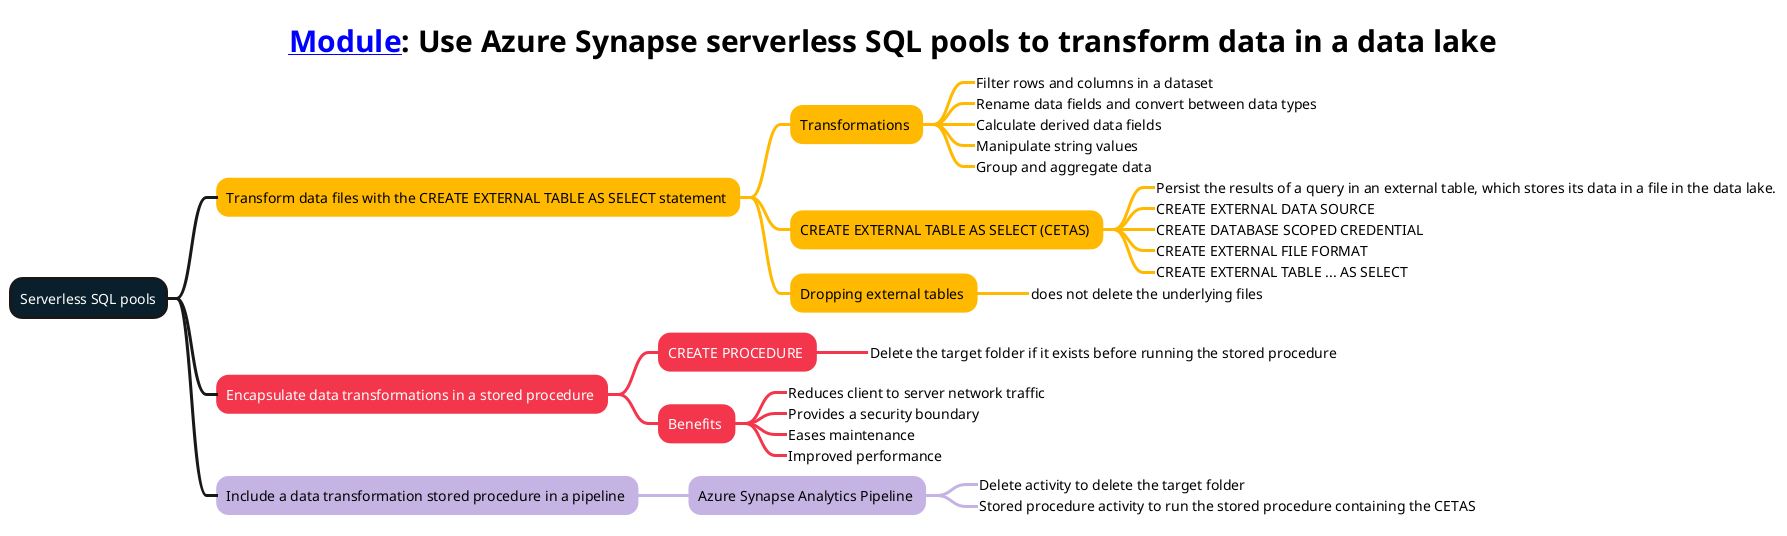 @startmindmap
<style>
title {
        FontSize 30
        FontColor #000000
    }
mindmapDiagram {
    :depth(0) {
        BackgroundColor #091f2c
        FontColor #ffffff
        LineThickness 3.0
    }
    .topic1 {
        BackgroundColor #ffb900
        LineColor #ffb900
        LineThickness 3.0
        FontColor #000000
    }
    .topic2 {
        BackgroundColor #f4364c
        LineColor #f4364c
        LineThickness 3.0
        FontColor #ffffff
    }
    .topic3 {
        BackgroundColor #c5b4e3
        LineColor #c5b4e3
        LineThickness 3.0
        FontColor #000000
    }
    .topic4 {
        BackgroundColor #e1d3c7
        LineColor #e1d3c7
        LineThickness 3.0
        FontColor #000000
    }
    .topic5 {
        BackgroundColor #07641d
        LineColor #07641d
        LineThickness 3.0
        FontColor #ffffff
    }
}
</style>
title [[https://learn.microsoft.com/training/modules/use-azure-synapse-serverless-sql-pools-for-transforming-data-lake Module]]: Use Azure Synapse serverless SQL pools to transform data in a data lake
+ Serverless SQL pools
++ Transform data files with the CREATE EXTERNAL TABLE AS SELECT statement <<topic1>>
+++ Transformations <<topic1>>
++++_ Filter rows and columns in a dataset
++++_ Rename data fields and convert between data types
++++_ Calculate derived data fields
++++_ Manipulate string values
++++_ Group and aggregate data
+++ CREATE EXTERNAL TABLE AS SELECT (CETAS) <<topic1>>
++++_ Persist the results of a query in an external table, which stores its data in a file in the data lake.
++++_ CREATE EXTERNAL DATA SOURCE
++++_ CREATE DATABASE SCOPED CREDENTIAL
++++_ CREATE EXTERNAL FILE FORMAT
++++_ CREATE EXTERNAL TABLE ... AS SELECT
+++ Dropping external tables <<topic1>>
++++_ does not delete the underlying files
++ Encapsulate data transformations in a stored procedure <<topic2>>
+++ CREATE PROCEDURE <<topic2>>
++++_ Delete the target folder if it exists before running the stored procedure
+++ Benefits <<topic2>>
++++_ Reduces client to server network traffic
++++_ Provides a security boundary
++++_ Eases maintenance
++++_ Improved performance
++ Include a data transformation stored procedure in a pipeline <<topic3>>
+++ Azure Synapse Analytics Pipeline <<topic3>>
++++_ Delete activity to delete the target folder
++++_ Stored procedure activity to run the stored procedure containing the CETAS
@endmindmap